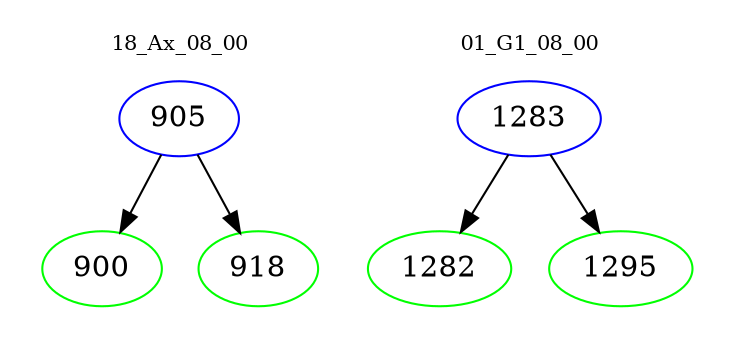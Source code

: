 digraph{
subgraph cluster_0 {
color = white
label = "18_Ax_08_00";
fontsize=10;
T0_905 [label="905", color="blue"]
T0_905 -> T0_900 [color="black"]
T0_900 [label="900", color="green"]
T0_905 -> T0_918 [color="black"]
T0_918 [label="918", color="green"]
}
subgraph cluster_1 {
color = white
label = "01_G1_08_00";
fontsize=10;
T1_1283 [label="1283", color="blue"]
T1_1283 -> T1_1282 [color="black"]
T1_1282 [label="1282", color="green"]
T1_1283 -> T1_1295 [color="black"]
T1_1295 [label="1295", color="green"]
}
}
